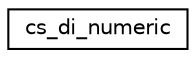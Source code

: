 digraph "Graphical Class Hierarchy"
{
 // INTERACTIVE_SVG=YES
  edge [fontname="Helvetica",fontsize="10",labelfontname="Helvetica",labelfontsize="10"];
  node [fontname="Helvetica",fontsize="10",shape=record];
  rankdir="LR";
  Node1 [label="cs_di_numeric",height=0.2,width=0.4,color="black", fillcolor="white", style="filled",URL="$structcs__di__numeric.html"];
}

